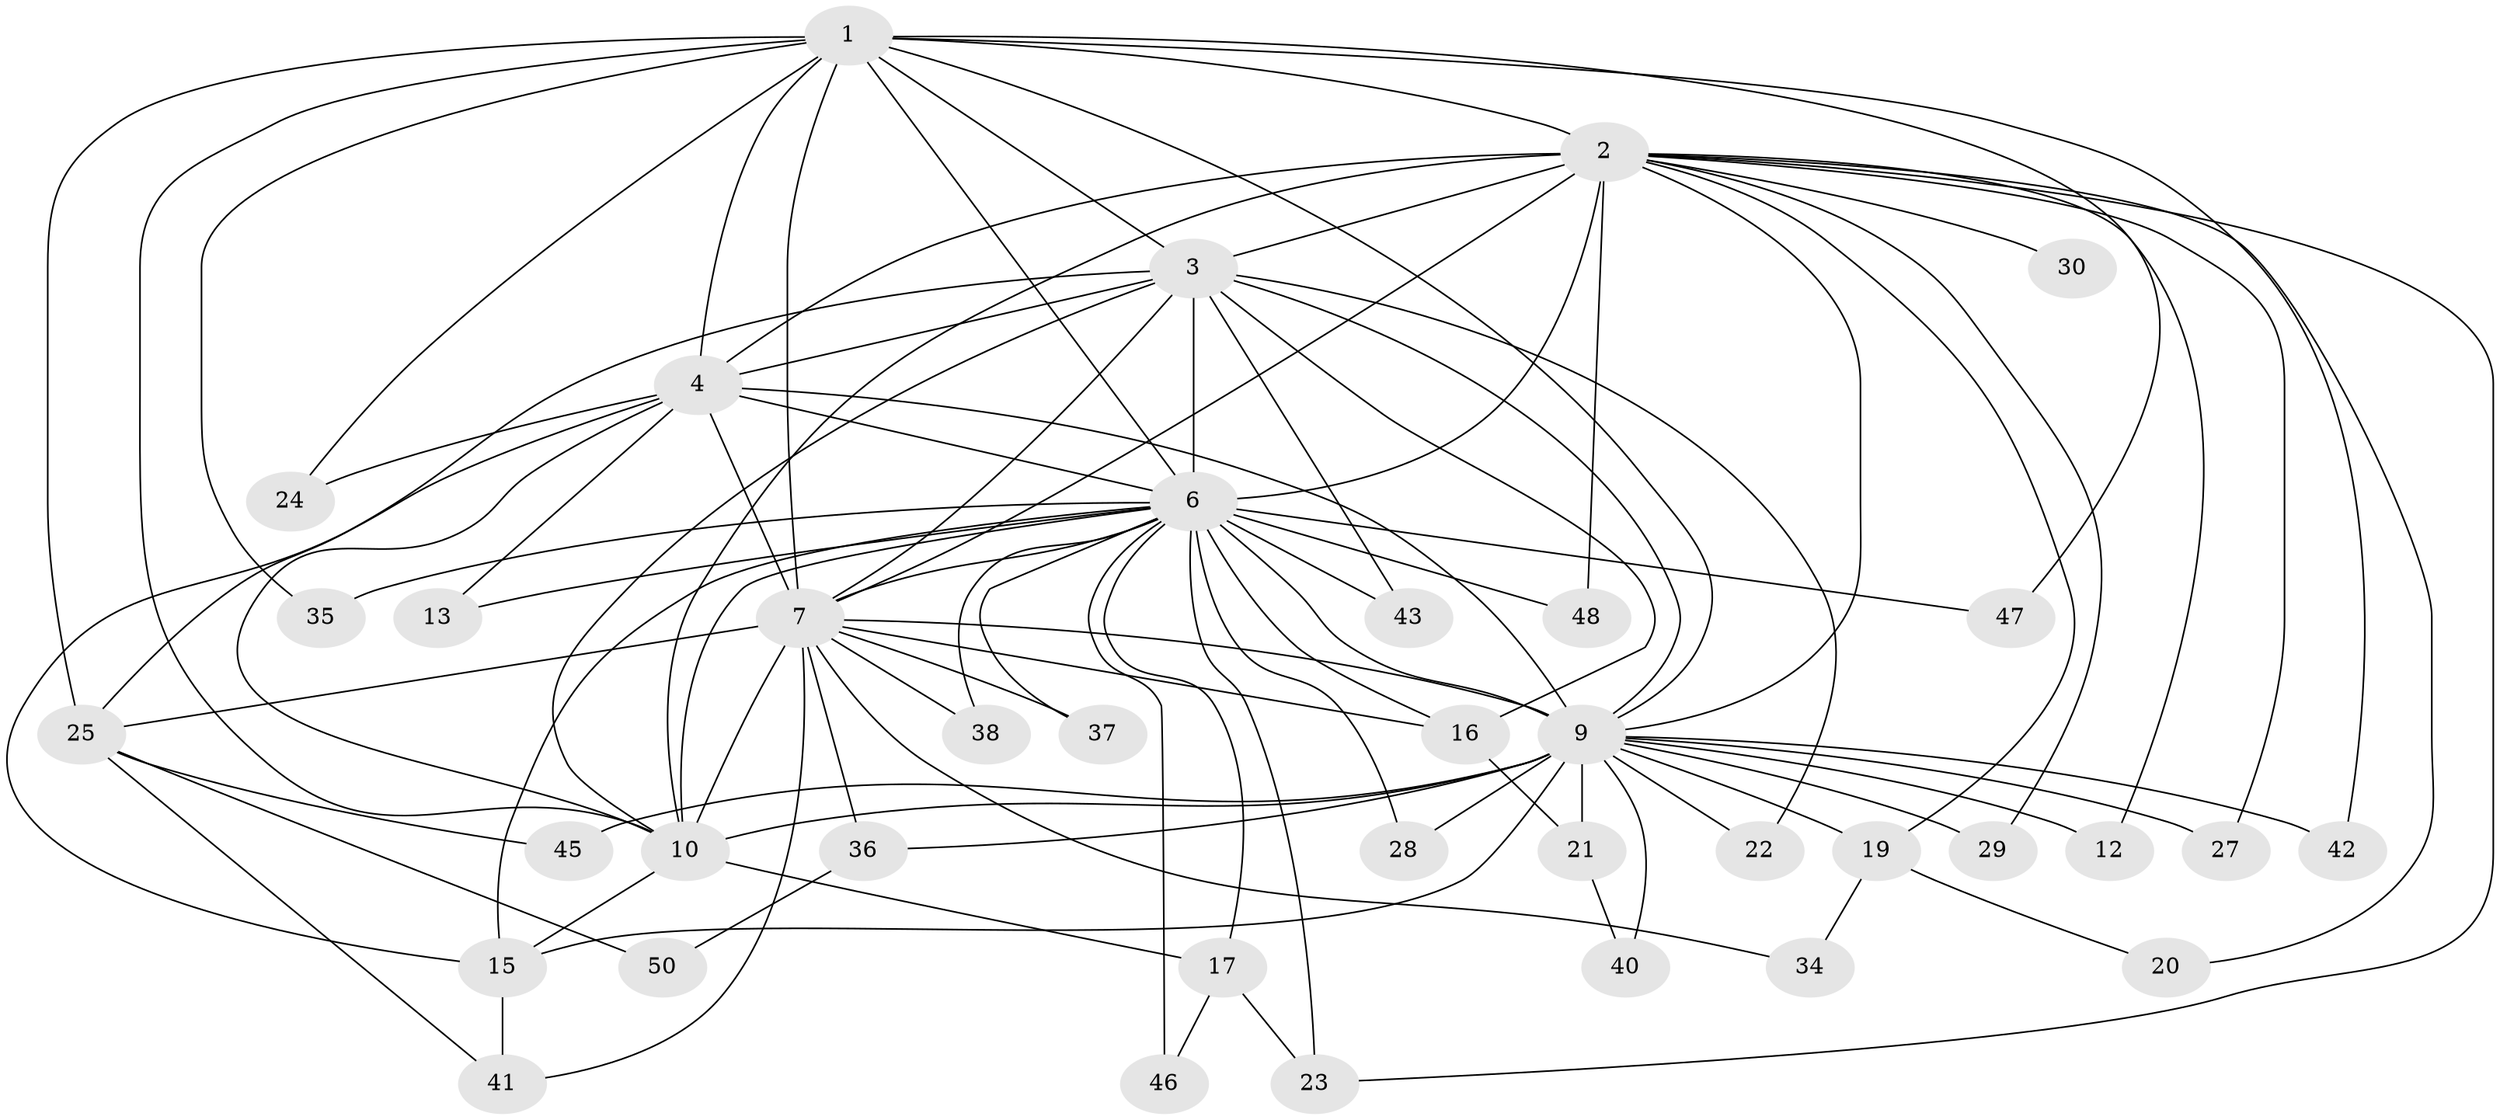 // Generated by graph-tools (version 1.1) at 2025/23/03/03/25 07:23:36]
// undirected, 38 vertices, 93 edges
graph export_dot {
graph [start="1"]
  node [color=gray90,style=filled];
  1 [super="+11"];
  2 [super="+5"];
  3 [super="+33"];
  4 [super="+51"];
  6 [super="+8"];
  7 [super="+18"];
  9 [super="+14"];
  10 [super="+32"];
  12;
  13;
  15 [super="+44"];
  16 [super="+39"];
  17;
  19;
  20;
  21;
  22;
  23 [super="+26"];
  24;
  25 [super="+31"];
  27;
  28;
  29;
  30;
  34;
  35;
  36;
  37;
  38;
  40;
  41 [super="+49"];
  42;
  43;
  45;
  46;
  47;
  48;
  50;
  1 -- 2 [weight=2];
  1 -- 3;
  1 -- 4 [weight=2];
  1 -- 6 [weight=2];
  1 -- 7 [weight=2];
  1 -- 9;
  1 -- 10;
  1 -- 24;
  1 -- 25;
  1 -- 35;
  1 -- 42;
  1 -- 47;
  2 -- 3 [weight=2];
  2 -- 4 [weight=2];
  2 -- 6 [weight=4];
  2 -- 7 [weight=2];
  2 -- 9 [weight=2];
  2 -- 10 [weight=2];
  2 -- 12;
  2 -- 19;
  2 -- 20;
  2 -- 29;
  2 -- 30 [weight=2];
  2 -- 48;
  2 -- 27;
  2 -- 23;
  3 -- 4;
  3 -- 6 [weight=3];
  3 -- 7;
  3 -- 9;
  3 -- 10;
  3 -- 16;
  3 -- 22;
  3 -- 25;
  3 -- 43;
  4 -- 6 [weight=2];
  4 -- 7;
  4 -- 9;
  4 -- 10;
  4 -- 13;
  4 -- 24;
  4 -- 15;
  6 -- 7 [weight=2];
  6 -- 9 [weight=2];
  6 -- 10 [weight=2];
  6 -- 13;
  6 -- 15;
  6 -- 16;
  6 -- 23;
  6 -- 28;
  6 -- 35;
  6 -- 37;
  6 -- 46;
  6 -- 47;
  6 -- 38;
  6 -- 43;
  6 -- 48;
  6 -- 17;
  7 -- 9 [weight=2];
  7 -- 10;
  7 -- 34;
  7 -- 36;
  7 -- 37;
  7 -- 38;
  7 -- 41;
  7 -- 25;
  7 -- 16;
  9 -- 10 [weight=2];
  9 -- 12;
  9 -- 15;
  9 -- 19;
  9 -- 21;
  9 -- 22;
  9 -- 27;
  9 -- 28;
  9 -- 29;
  9 -- 36;
  9 -- 40;
  9 -- 42;
  9 -- 45;
  10 -- 17;
  10 -- 15;
  15 -- 41;
  16 -- 21;
  17 -- 23;
  17 -- 46;
  19 -- 20;
  19 -- 34;
  21 -- 40;
  25 -- 41;
  25 -- 50;
  25 -- 45;
  36 -- 50;
}
